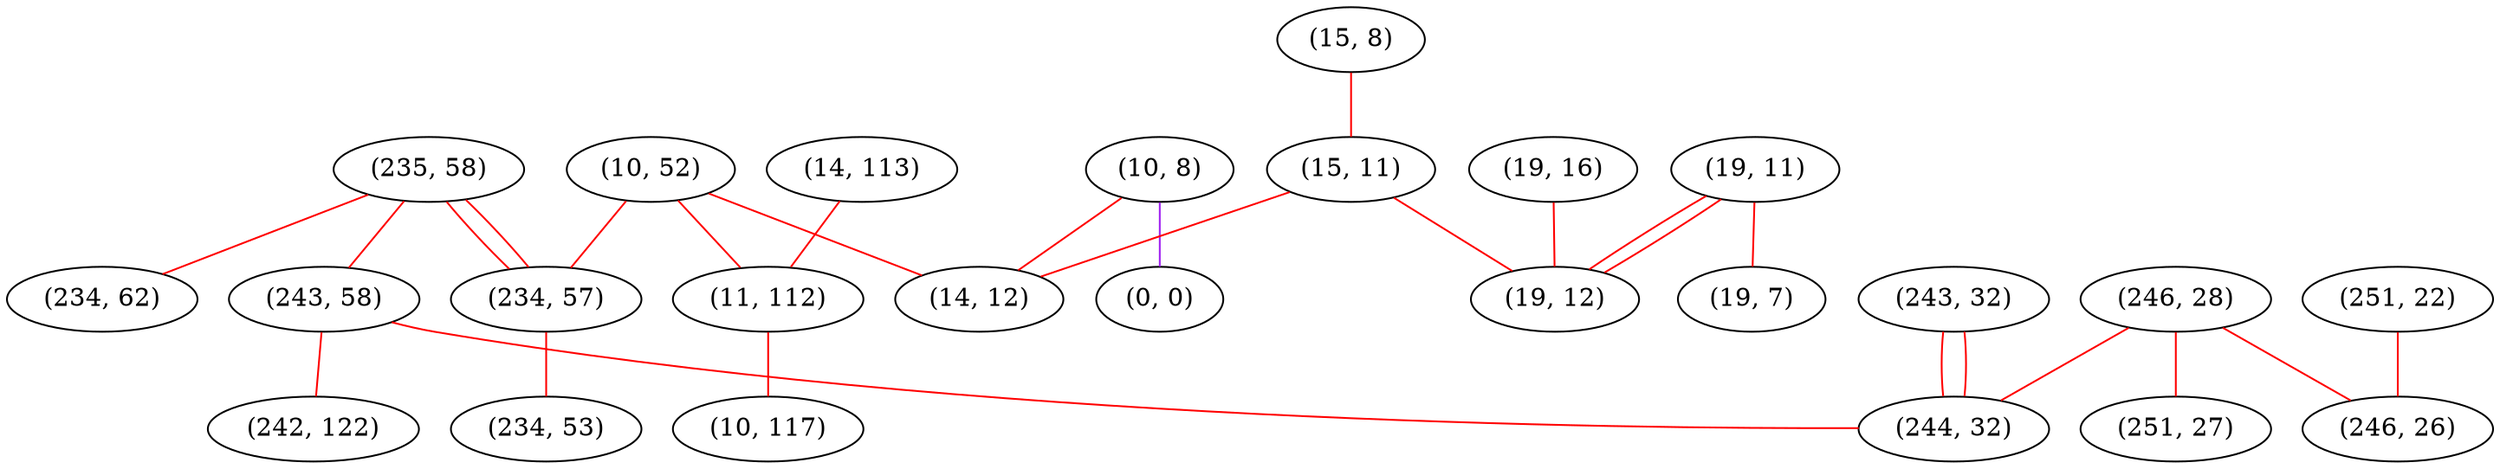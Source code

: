 graph "" {
"(235, 58)";
"(15, 8)";
"(10, 52)";
"(246, 28)";
"(19, 11)";
"(10, 8)";
"(14, 113)";
"(19, 7)";
"(234, 57)";
"(15, 11)";
"(251, 22)";
"(0, 0)";
"(251, 27)";
"(243, 58)";
"(242, 122)";
"(234, 53)";
"(243, 32)";
"(11, 112)";
"(234, 62)";
"(19, 16)";
"(246, 26)";
"(244, 32)";
"(14, 12)";
"(10, 117)";
"(19, 12)";
"(235, 58)" -- "(243, 58)"  [color=red, key=0, weight=1];
"(235, 58)" -- "(234, 62)"  [color=red, key=0, weight=1];
"(235, 58)" -- "(234, 57)"  [color=red, key=0, weight=1];
"(235, 58)" -- "(234, 57)"  [color=red, key=1, weight=1];
"(15, 8)" -- "(15, 11)"  [color=red, key=0, weight=1];
"(10, 52)" -- "(11, 112)"  [color=red, key=0, weight=1];
"(10, 52)" -- "(14, 12)"  [color=red, key=0, weight=1];
"(10, 52)" -- "(234, 57)"  [color=red, key=0, weight=1];
"(246, 28)" -- "(246, 26)"  [color=red, key=0, weight=1];
"(246, 28)" -- "(251, 27)"  [color=red, key=0, weight=1];
"(246, 28)" -- "(244, 32)"  [color=red, key=0, weight=1];
"(19, 11)" -- "(19, 7)"  [color=red, key=0, weight=1];
"(19, 11)" -- "(19, 12)"  [color=red, key=0, weight=1];
"(19, 11)" -- "(19, 12)"  [color=red, key=1, weight=1];
"(10, 8)" -- "(14, 12)"  [color=red, key=0, weight=1];
"(10, 8)" -- "(0, 0)"  [color=purple, key=0, weight=4];
"(14, 113)" -- "(11, 112)"  [color=red, key=0, weight=1];
"(234, 57)" -- "(234, 53)"  [color=red, key=0, weight=1];
"(15, 11)" -- "(14, 12)"  [color=red, key=0, weight=1];
"(15, 11)" -- "(19, 12)"  [color=red, key=0, weight=1];
"(251, 22)" -- "(246, 26)"  [color=red, key=0, weight=1];
"(243, 58)" -- "(244, 32)"  [color=red, key=0, weight=1];
"(243, 58)" -- "(242, 122)"  [color=red, key=0, weight=1];
"(243, 32)" -- "(244, 32)"  [color=red, key=0, weight=1];
"(243, 32)" -- "(244, 32)"  [color=red, key=1, weight=1];
"(11, 112)" -- "(10, 117)"  [color=red, key=0, weight=1];
"(19, 16)" -- "(19, 12)"  [color=red, key=0, weight=1];
}
